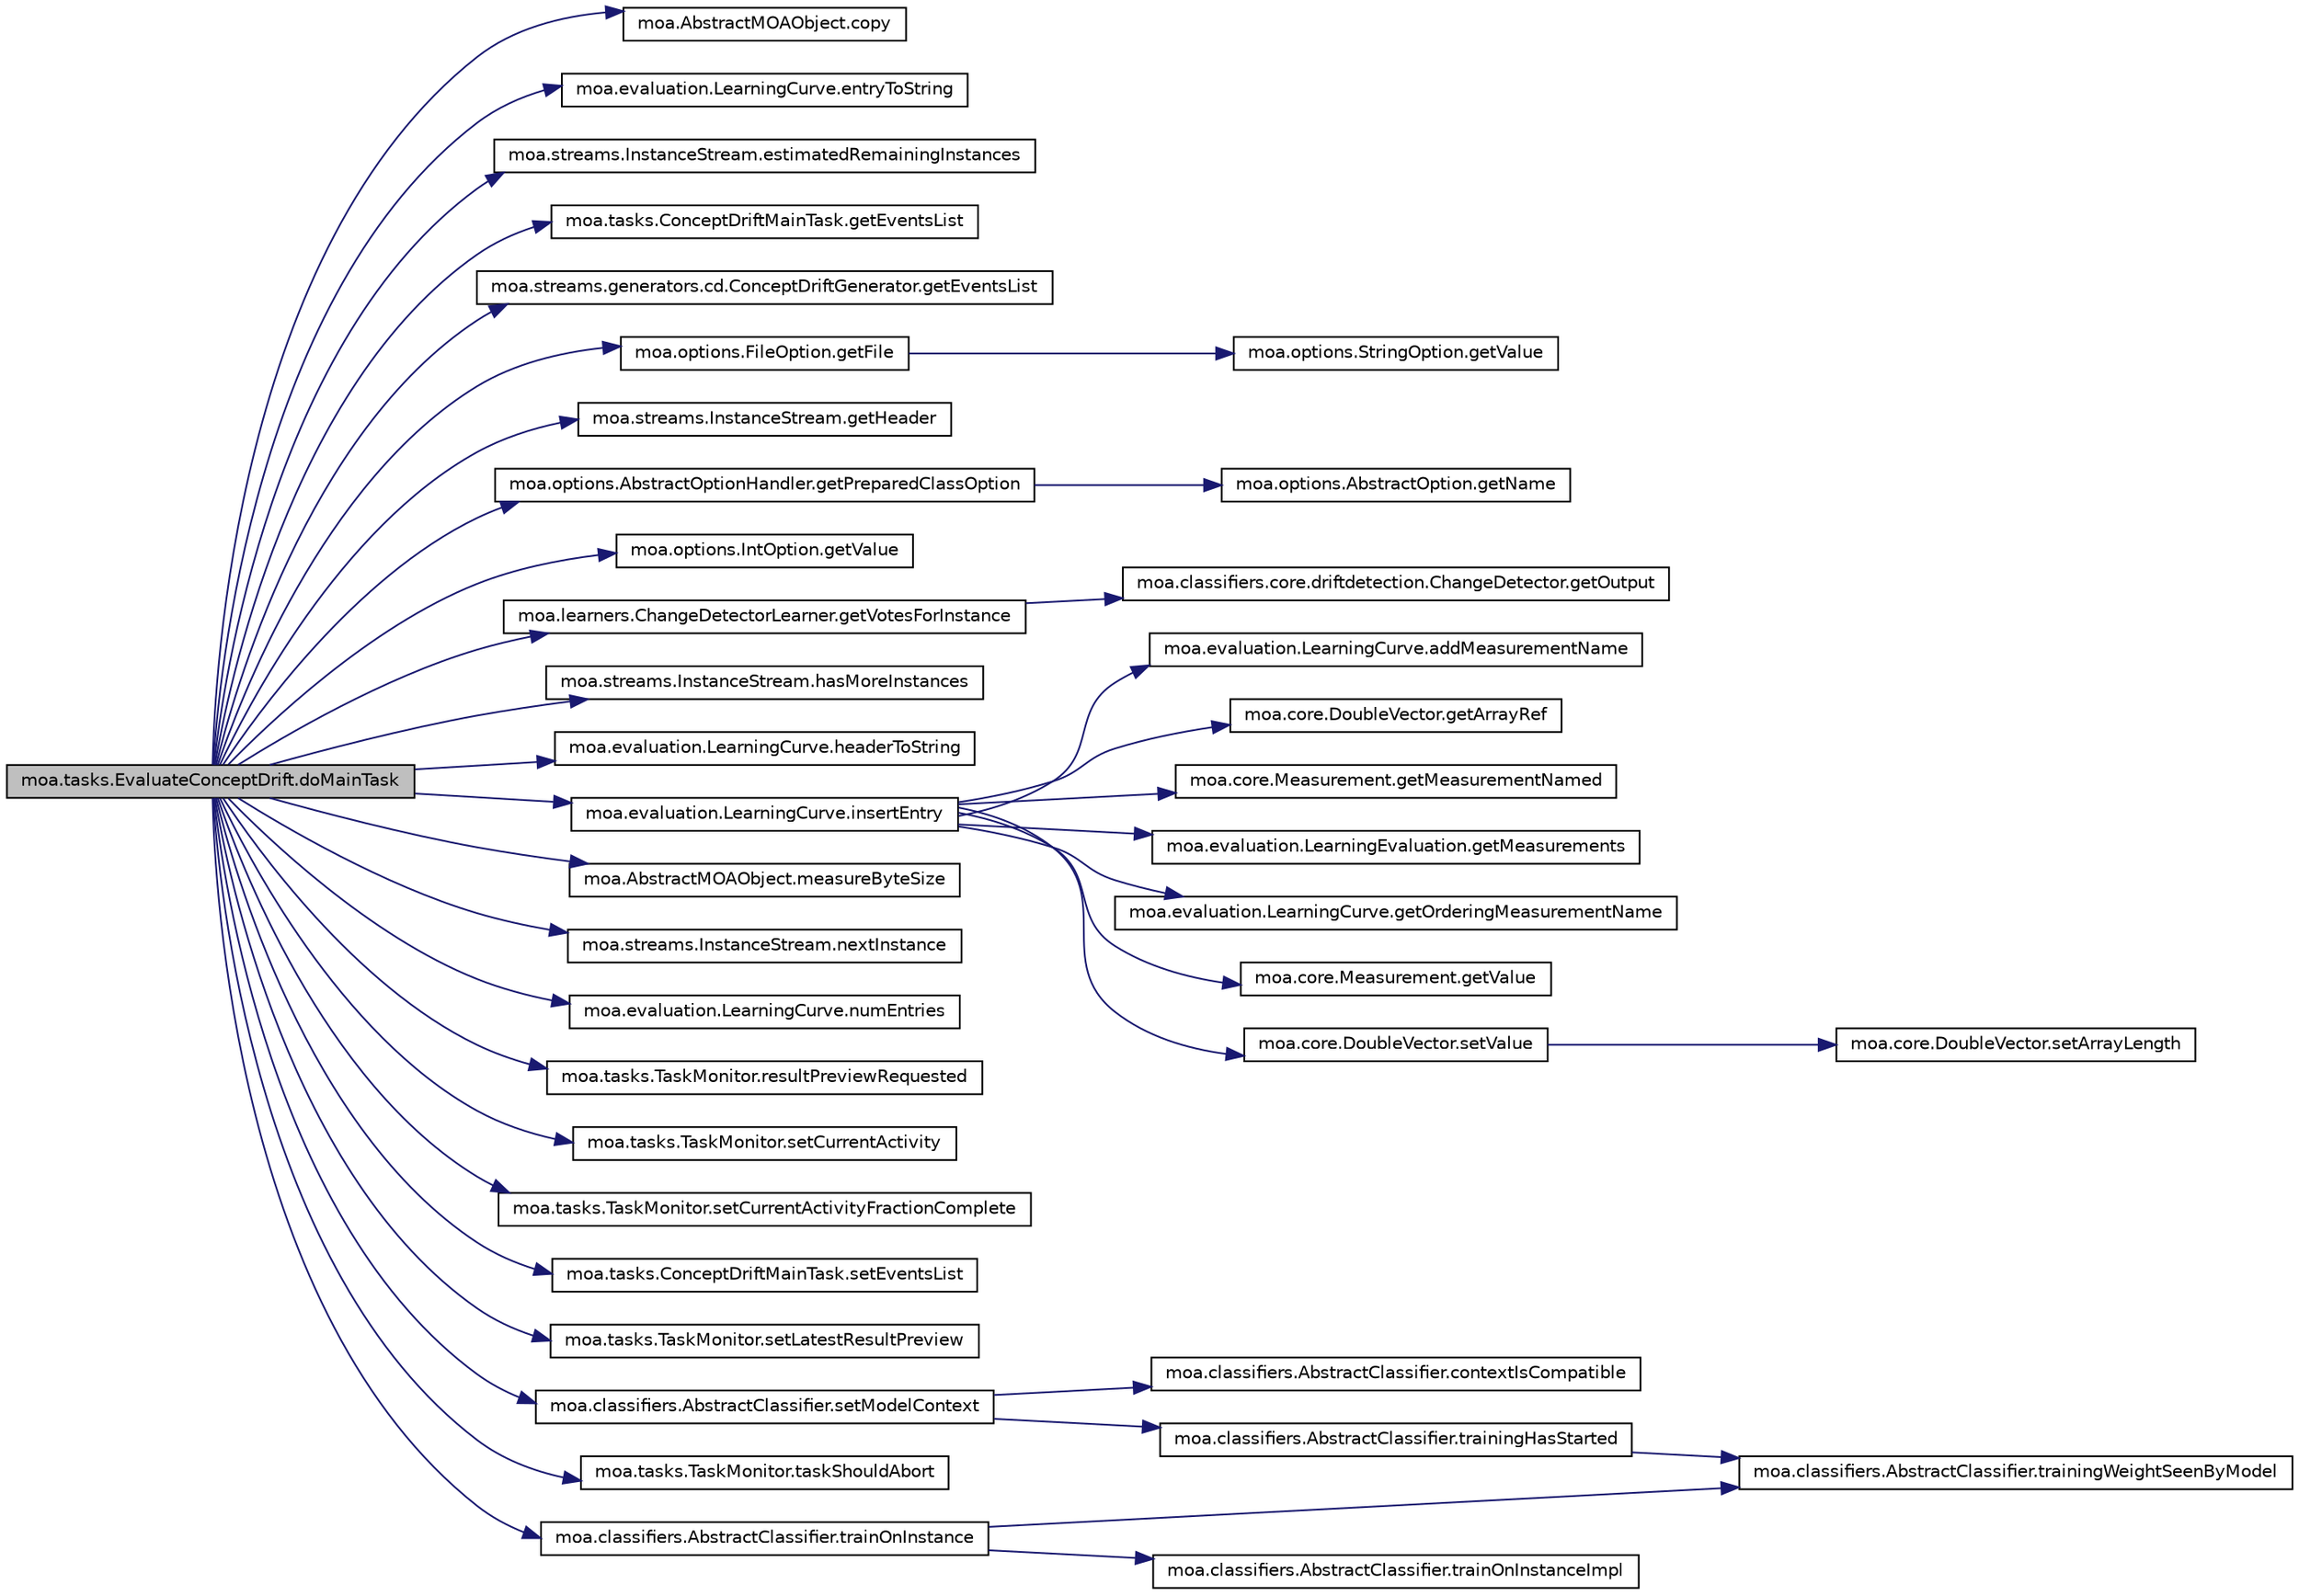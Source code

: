 digraph G
{
  edge [fontname="Helvetica",fontsize="10",labelfontname="Helvetica",labelfontsize="10"];
  node [fontname="Helvetica",fontsize="10",shape=record];
  rankdir=LR;
  Node1 [label="moa.tasks.EvaluateConceptDrift.doMainTask",height=0.2,width=0.4,color="black", fillcolor="grey75", style="filled" fontcolor="black"];
  Node1 -> Node2 [color="midnightblue",fontsize="10",style="solid",fontname="Helvetica"];
  Node2 [label="moa.AbstractMOAObject.copy",height=0.2,width=0.4,color="black", fillcolor="white", style="filled",URL="$classmoa_1_1AbstractMOAObject.html#a3a6260bd8548c1aff6ea46e49c5c52a5",tooltip="This method produces a copy of this object."];
  Node1 -> Node3 [color="midnightblue",fontsize="10",style="solid",fontname="Helvetica"];
  Node3 [label="moa.evaluation.LearningCurve.entryToString",height=0.2,width=0.4,color="black", fillcolor="white", style="filled",URL="$classmoa_1_1evaluation_1_1LearningCurve.html#acff30caf492b14f6fd89561c84af0bf2"];
  Node1 -> Node4 [color="midnightblue",fontsize="10",style="solid",fontname="Helvetica"];
  Node4 [label="moa.streams.InstanceStream.estimatedRemainingInstances",height=0.2,width=0.4,color="black", fillcolor="white", style="filled",URL="$interfacemoa_1_1streams_1_1InstanceStream.html#a9467d8c75f1a43faadd2454bb4a89cfe",tooltip="Gets the estimated number of remaining instances in this stream."];
  Node1 -> Node5 [color="midnightblue",fontsize="10",style="solid",fontname="Helvetica"];
  Node5 [label="moa.tasks.ConceptDriftMainTask.getEventsList",height=0.2,width=0.4,color="black", fillcolor="white", style="filled",URL="$classmoa_1_1tasks_1_1ConceptDriftMainTask.html#ad4c08b553ea52bac21903b9af68d1a81"];
  Node1 -> Node6 [color="midnightblue",fontsize="10",style="solid",fontname="Helvetica"];
  Node6 [label="moa.streams.generators.cd.ConceptDriftGenerator.getEventsList",height=0.2,width=0.4,color="black", fillcolor="white", style="filled",URL="$interfacemoa_1_1streams_1_1generators_1_1cd_1_1ConceptDriftGenerator.html#a082b30a16b6c9ff46868afaab4686e74"];
  Node1 -> Node7 [color="midnightblue",fontsize="10",style="solid",fontname="Helvetica"];
  Node7 [label="moa.options.FileOption.getFile",height=0.2,width=0.4,color="black", fillcolor="white", style="filled",URL="$classmoa_1_1options_1_1FileOption.html#a01615786786a168a9e3b8c5d0f50b1e8"];
  Node7 -> Node8 [color="midnightblue",fontsize="10",style="solid",fontname="Helvetica"];
  Node8 [label="moa.options.StringOption.getValue",height=0.2,width=0.4,color="black", fillcolor="white", style="filled",URL="$classmoa_1_1options_1_1StringOption.html#acdafb10f476c4aacf74bf51adb2b4732"];
  Node1 -> Node9 [color="midnightblue",fontsize="10",style="solid",fontname="Helvetica"];
  Node9 [label="moa.streams.InstanceStream.getHeader",height=0.2,width=0.4,color="black", fillcolor="white", style="filled",URL="$interfacemoa_1_1streams_1_1InstanceStream.html#aa03e43cb5cd8b893392b23ec77e2ca04",tooltip="Gets the header of this stream."];
  Node1 -> Node10 [color="midnightblue",fontsize="10",style="solid",fontname="Helvetica"];
  Node10 [label="moa.options.AbstractOptionHandler.getPreparedClassOption",height=0.2,width=0.4,color="black", fillcolor="white", style="filled",URL="$classmoa_1_1options_1_1AbstractOptionHandler.html#a2d5e872c7c6a32487013ba914c6d3fcc",tooltip="Gets a prepared option of this class."];
  Node10 -> Node11 [color="midnightblue",fontsize="10",style="solid",fontname="Helvetica"];
  Node11 [label="moa.options.AbstractOption.getName",height=0.2,width=0.4,color="black", fillcolor="white", style="filled",URL="$classmoa_1_1options_1_1AbstractOption.html#a26d25b88bb5244ed3c2ec142bd28353d",tooltip="Gets the name of this option."];
  Node1 -> Node12 [color="midnightblue",fontsize="10",style="solid",fontname="Helvetica"];
  Node12 [label="moa.options.IntOption.getValue",height=0.2,width=0.4,color="black", fillcolor="white", style="filled",URL="$classmoa_1_1options_1_1IntOption.html#affae8787274b44ab7616d46b8d6c831a"];
  Node1 -> Node13 [color="midnightblue",fontsize="10",style="solid",fontname="Helvetica"];
  Node13 [label="moa.learners.ChangeDetectorLearner.getVotesForInstance",height=0.2,width=0.4,color="black", fillcolor="white", style="filled",URL="$classmoa_1_1learners_1_1ChangeDetectorLearner.html#a17a95d6800df2cca2a6e654b8643be7f",tooltip="Predicts the class memberships for a given instance."];
  Node13 -> Node14 [color="midnightblue",fontsize="10",style="solid",fontname="Helvetica"];
  Node14 [label="moa.classifiers.core.driftdetection.ChangeDetector.getOutput",height=0.2,width=0.4,color="black", fillcolor="white", style="filled",URL="$interfacemoa_1_1classifiers_1_1core_1_1driftdetection_1_1ChangeDetector.html#a90f9b64cb4ba63ba4140cb97c8c35d2f",tooltip="Gets the output state of the change detection."];
  Node1 -> Node15 [color="midnightblue",fontsize="10",style="solid",fontname="Helvetica"];
  Node15 [label="moa.streams.InstanceStream.hasMoreInstances",height=0.2,width=0.4,color="black", fillcolor="white", style="filled",URL="$interfacemoa_1_1streams_1_1InstanceStream.html#adcce31f5a024f6a73e150da2d1d731df",tooltip="Gets whether this stream has more instances to output."];
  Node1 -> Node16 [color="midnightblue",fontsize="10",style="solid",fontname="Helvetica"];
  Node16 [label="moa.evaluation.LearningCurve.headerToString",height=0.2,width=0.4,color="black", fillcolor="white", style="filled",URL="$classmoa_1_1evaluation_1_1LearningCurve.html#a4c2465881f093000e9d47985a6f5ff4f"];
  Node1 -> Node17 [color="midnightblue",fontsize="10",style="solid",fontname="Helvetica"];
  Node17 [label="moa.evaluation.LearningCurve.insertEntry",height=0.2,width=0.4,color="black", fillcolor="white", style="filled",URL="$classmoa_1_1evaluation_1_1LearningCurve.html#a356a1d7e879cd4cd18204bc3dca8c0c2"];
  Node17 -> Node18 [color="midnightblue",fontsize="10",style="solid",fontname="Helvetica"];
  Node18 [label="moa.evaluation.LearningCurve.addMeasurementName",height=0.2,width=0.4,color="black", fillcolor="white", style="filled",URL="$classmoa_1_1evaluation_1_1LearningCurve.html#a921b0e83024ed7273467498d09b9adb5"];
  Node17 -> Node19 [color="midnightblue",fontsize="10",style="solid",fontname="Helvetica"];
  Node19 [label="moa.core.DoubleVector.getArrayRef",height=0.2,width=0.4,color="black", fillcolor="white", style="filled",URL="$classmoa_1_1core_1_1DoubleVector.html#a0cd86df680113a943ebb8fcf60819ece"];
  Node17 -> Node20 [color="midnightblue",fontsize="10",style="solid",fontname="Helvetica"];
  Node20 [label="moa.core.Measurement.getMeasurementNamed",height=0.2,width=0.4,color="black", fillcolor="white", style="filled",URL="$classmoa_1_1core_1_1Measurement.html#a17f8534853faa467f92e84622e636c26"];
  Node17 -> Node21 [color="midnightblue",fontsize="10",style="solid",fontname="Helvetica"];
  Node21 [label="moa.evaluation.LearningEvaluation.getMeasurements",height=0.2,width=0.4,color="black", fillcolor="white", style="filled",URL="$classmoa_1_1evaluation_1_1LearningEvaluation.html#a1f940c2734c16133454e93bec0db47d3"];
  Node17 -> Node22 [color="midnightblue",fontsize="10",style="solid",fontname="Helvetica"];
  Node22 [label="moa.evaluation.LearningCurve.getOrderingMeasurementName",height=0.2,width=0.4,color="black", fillcolor="white", style="filled",URL="$classmoa_1_1evaluation_1_1LearningCurve.html#ae7bfae1d90708e1fe7afbd8b6fdf6181"];
  Node17 -> Node23 [color="midnightblue",fontsize="10",style="solid",fontname="Helvetica"];
  Node23 [label="moa.core.Measurement.getValue",height=0.2,width=0.4,color="black", fillcolor="white", style="filled",URL="$classmoa_1_1core_1_1Measurement.html#ad41c47748a7d029814c61802898d1e0e"];
  Node17 -> Node24 [color="midnightblue",fontsize="10",style="solid",fontname="Helvetica"];
  Node24 [label="moa.core.DoubleVector.setValue",height=0.2,width=0.4,color="black", fillcolor="white", style="filled",URL="$classmoa_1_1core_1_1DoubleVector.html#afdb9ecc487070e6f0943e889a46334b8"];
  Node24 -> Node25 [color="midnightblue",fontsize="10",style="solid",fontname="Helvetica"];
  Node25 [label="moa.core.DoubleVector.setArrayLength",height=0.2,width=0.4,color="black", fillcolor="white", style="filled",URL="$classmoa_1_1core_1_1DoubleVector.html#a9cfebf9a8c5e93615037459ed6bd63a7"];
  Node1 -> Node26 [color="midnightblue",fontsize="10",style="solid",fontname="Helvetica"];
  Node26 [label="moa.AbstractMOAObject.measureByteSize",height=0.2,width=0.4,color="black", fillcolor="white", style="filled",URL="$classmoa_1_1AbstractMOAObject.html#ad6d970cd923812656763b448fedf2791",tooltip="Gets the memory size of this object."];
  Node1 -> Node27 [color="midnightblue",fontsize="10",style="solid",fontname="Helvetica"];
  Node27 [label="moa.streams.InstanceStream.nextInstance",height=0.2,width=0.4,color="black", fillcolor="white", style="filled",URL="$interfacemoa_1_1streams_1_1InstanceStream.html#ae68c1c47c4dac2e591745a21e8cc120a",tooltip="Gets the next instance from this stream."];
  Node1 -> Node28 [color="midnightblue",fontsize="10",style="solid",fontname="Helvetica"];
  Node28 [label="moa.evaluation.LearningCurve.numEntries",height=0.2,width=0.4,color="black", fillcolor="white", style="filled",URL="$classmoa_1_1evaluation_1_1LearningCurve.html#a3c3e920e9fa8d5d355c31e48ed59a2fb"];
  Node1 -> Node29 [color="midnightblue",fontsize="10",style="solid",fontname="Helvetica"];
  Node29 [label="moa.tasks.TaskMonitor.resultPreviewRequested",height=0.2,width=0.4,color="black", fillcolor="white", style="filled",URL="$interfacemoa_1_1tasks_1_1TaskMonitor.html#af0081392613c25cb1a31b3e5a45674d1",tooltip="Gets whether there is a request for preview the task result."];
  Node1 -> Node30 [color="midnightblue",fontsize="10",style="solid",fontname="Helvetica"];
  Node30 [label="moa.tasks.TaskMonitor.setCurrentActivity",height=0.2,width=0.4,color="black", fillcolor="white", style="filled",URL="$interfacemoa_1_1tasks_1_1TaskMonitor.html#aa5eff409d63bfacd92fe2f062d373781",tooltip="Sets the description and the percentage done of the current activity."];
  Node1 -> Node31 [color="midnightblue",fontsize="10",style="solid",fontname="Helvetica"];
  Node31 [label="moa.tasks.TaskMonitor.setCurrentActivityFractionComplete",height=0.2,width=0.4,color="black", fillcolor="white", style="filled",URL="$interfacemoa_1_1tasks_1_1TaskMonitor.html#a250c782c4d19dc5609afc32a96ac90f8",tooltip="Sets the percentage done of the current activity."];
  Node1 -> Node32 [color="midnightblue",fontsize="10",style="solid",fontname="Helvetica"];
  Node32 [label="moa.tasks.ConceptDriftMainTask.setEventsList",height=0.2,width=0.4,color="black", fillcolor="white", style="filled",URL="$classmoa_1_1tasks_1_1ConceptDriftMainTask.html#abb27e5f9200f80fae25c0376f054664e"];
  Node1 -> Node33 [color="midnightblue",fontsize="10",style="solid",fontname="Helvetica"];
  Node33 [label="moa.tasks.TaskMonitor.setLatestResultPreview",height=0.2,width=0.4,color="black", fillcolor="white", style="filled",URL="$interfacemoa_1_1tasks_1_1TaskMonitor.html#a1b6f9b951f02111a3461e26c9a6c2936",tooltip="Sets the current result to preview."];
  Node1 -> Node34 [color="midnightblue",fontsize="10",style="solid",fontname="Helvetica"];
  Node34 [label="moa.classifiers.AbstractClassifier.setModelContext",height=0.2,width=0.4,color="black", fillcolor="white", style="filled",URL="$classmoa_1_1classifiers_1_1AbstractClassifier.html#ace518fd29d1cdb5af4279aa1b642dbee",tooltip="Sets the reference to the header of the data stream."];
  Node34 -> Node35 [color="midnightblue",fontsize="10",style="solid",fontname="Helvetica"];
  Node35 [label="moa.classifiers.AbstractClassifier.contextIsCompatible",height=0.2,width=0.4,color="black", fillcolor="white", style="filled",URL="$classmoa_1_1classifiers_1_1AbstractClassifier.html#a00acf48ab1d1d0197e27b2fec6fa5112",tooltip="Returns if two contexts or headers of instances are compatible."];
  Node34 -> Node36 [color="midnightblue",fontsize="10",style="solid",fontname="Helvetica"];
  Node36 [label="moa.classifiers.AbstractClassifier.trainingHasStarted",height=0.2,width=0.4,color="black", fillcolor="white", style="filled",URL="$classmoa_1_1classifiers_1_1AbstractClassifier.html#a62491ba348a3da3dc440c943ea611abf",tooltip="Gets whether training has started."];
  Node36 -> Node37 [color="midnightblue",fontsize="10",style="solid",fontname="Helvetica"];
  Node37 [label="moa.classifiers.AbstractClassifier.trainingWeightSeenByModel",height=0.2,width=0.4,color="black", fillcolor="white", style="filled",URL="$classmoa_1_1classifiers_1_1AbstractClassifier.html#af50c85f56d8192f9cf56e621a835b00c",tooltip="Gets the sum of the weights of the instances that have been used by this classifier..."];
  Node1 -> Node38 [color="midnightblue",fontsize="10",style="solid",fontname="Helvetica"];
  Node38 [label="moa.tasks.TaskMonitor.taskShouldAbort",height=0.2,width=0.4,color="black", fillcolor="white", style="filled",URL="$interfacemoa_1_1tasks_1_1TaskMonitor.html#af2758f6ce28872acf61d6b3495cd4439",tooltip="Gets whether the task should abort."];
  Node1 -> Node39 [color="midnightblue",fontsize="10",style="solid",fontname="Helvetica"];
  Node39 [label="moa.classifiers.AbstractClassifier.trainOnInstance",height=0.2,width=0.4,color="black", fillcolor="white", style="filled",URL="$classmoa_1_1classifiers_1_1AbstractClassifier.html#a5604757bcbc1b7716aa519f7ed2cf448",tooltip="Trains this classifier incrementally using the given instance."];
  Node39 -> Node37 [color="midnightblue",fontsize="10",style="solid",fontname="Helvetica"];
  Node39 -> Node40 [color="midnightblue",fontsize="10",style="solid",fontname="Helvetica"];
  Node40 [label="moa.classifiers.AbstractClassifier.trainOnInstanceImpl",height=0.2,width=0.4,color="black", fillcolor="white", style="filled",URL="$classmoa_1_1classifiers_1_1AbstractClassifier.html#aceb24d2ddeab386f2ecead6e3c0d3543",tooltip="Trains this classifier incrementally using the given instance."];
}
